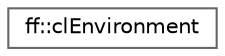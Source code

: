 digraph "类继承关系图"
{
 // LATEX_PDF_SIZE
  bgcolor="transparent";
  edge [fontname=Helvetica,fontsize=10,labelfontname=Helvetica,labelfontsize=10];
  node [fontname=Helvetica,fontsize=10,shape=box,height=0.2,width=0.4];
  rankdir="LR";
  Node0 [id="Node000000",label="ff::clEnvironment",height=0.2,width=0.4,color="grey40", fillcolor="white", style="filled",URL="$classff_1_1cl_environment.html",tooltip=" "];
}
